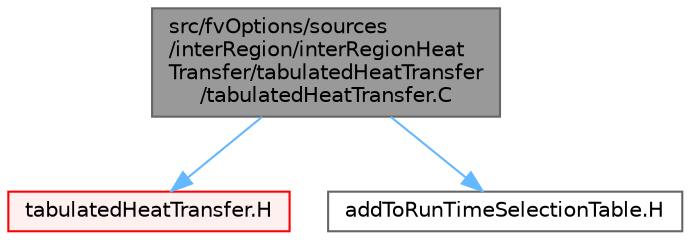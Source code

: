 digraph "src/fvOptions/sources/interRegion/interRegionHeatTransfer/tabulatedHeatTransfer/tabulatedHeatTransfer.C"
{
 // LATEX_PDF_SIZE
  bgcolor="transparent";
  edge [fontname=Helvetica,fontsize=10,labelfontname=Helvetica,labelfontsize=10];
  node [fontname=Helvetica,fontsize=10,shape=box,height=0.2,width=0.4];
  Node1 [id="Node000001",label="src/fvOptions/sources\l/interRegion/interRegionHeat\lTransfer/tabulatedHeatTransfer\l/tabulatedHeatTransfer.C",height=0.2,width=0.4,color="gray40", fillcolor="grey60", style="filled", fontcolor="black",tooltip=" "];
  Node1 -> Node2 [id="edge1_Node000001_Node000002",color="steelblue1",style="solid",tooltip=" "];
  Node2 [id="Node000002",label="tabulatedHeatTransfer.H",height=0.2,width=0.4,color="red", fillcolor="#FFF0F0", style="filled",URL="$tabulatedHeatTransfer_8H.html",tooltip=" "];
  Node1 -> Node436 [id="edge2_Node000001_Node000436",color="steelblue1",style="solid",tooltip=" "];
  Node436 [id="Node000436",label="addToRunTimeSelectionTable.H",height=0.2,width=0.4,color="grey40", fillcolor="white", style="filled",URL="$addToRunTimeSelectionTable_8H.html",tooltip="Macros for easy insertion into run-time selection tables."];
}
